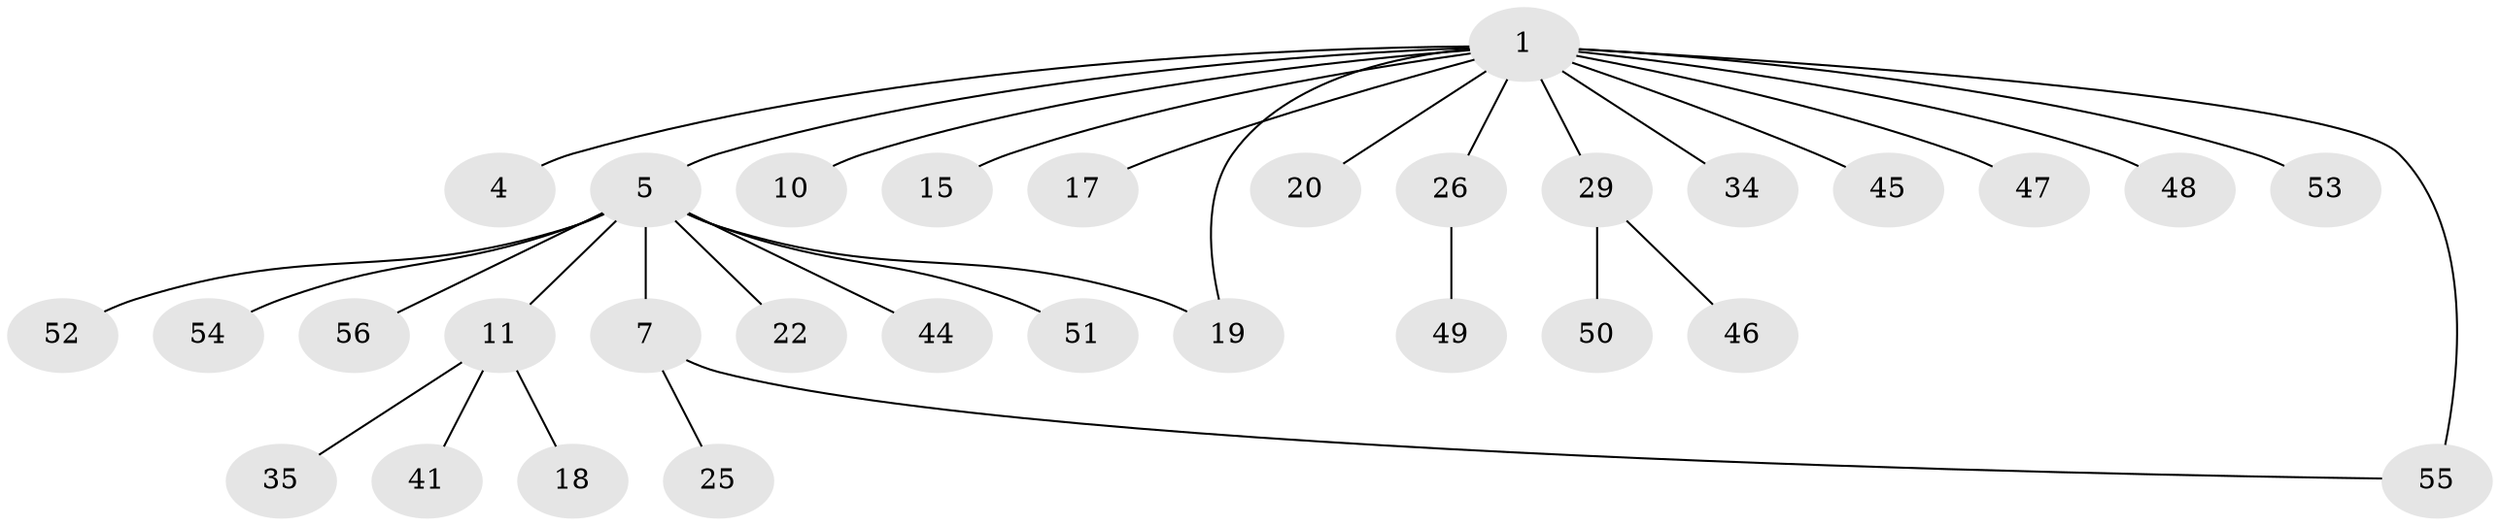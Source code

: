 // original degree distribution, {3: 0.08064516129032258, 13: 0.016129032258064516, 1: 0.5483870967741935, 15: 0.016129032258064516, 2: 0.25806451612903225, 5: 0.04838709677419355, 4: 0.03225806451612903}
// Generated by graph-tools (version 1.1) at 2025/14/03/09/25 04:14:33]
// undirected, 31 vertices, 32 edges
graph export_dot {
graph [start="1"]
  node [color=gray90,style=filled];
  1 [super="+2+14+3"];
  4;
  5 [super="+33+40+42+27+16+12+6+8"];
  7 [super="+13+60"];
  10;
  11;
  15 [super="+57"];
  17;
  18;
  19 [super="+31"];
  20;
  22;
  25 [super="+32+28+61"];
  26 [super="+39"];
  29 [super="+37"];
  34;
  35;
  41;
  44;
  45;
  46;
  47;
  48;
  49;
  50;
  51;
  52 [super="+59"];
  53;
  54;
  55;
  56;
  1 -- 34;
  1 -- 4;
  1 -- 5;
  1 -- 10;
  1 -- 15;
  1 -- 17;
  1 -- 19;
  1 -- 20;
  1 -- 55 [weight=2];
  1 -- 26;
  1 -- 29;
  1 -- 48;
  1 -- 53;
  1 -- 45;
  1 -- 47;
  5 -- 7;
  5 -- 11;
  5 -- 52;
  5 -- 54;
  5 -- 19;
  5 -- 51;
  5 -- 22;
  5 -- 56;
  5 -- 44;
  7 -- 25;
  7 -- 55;
  11 -- 18;
  11 -- 35;
  11 -- 41;
  26 -- 49;
  29 -- 50;
  29 -- 46;
}
